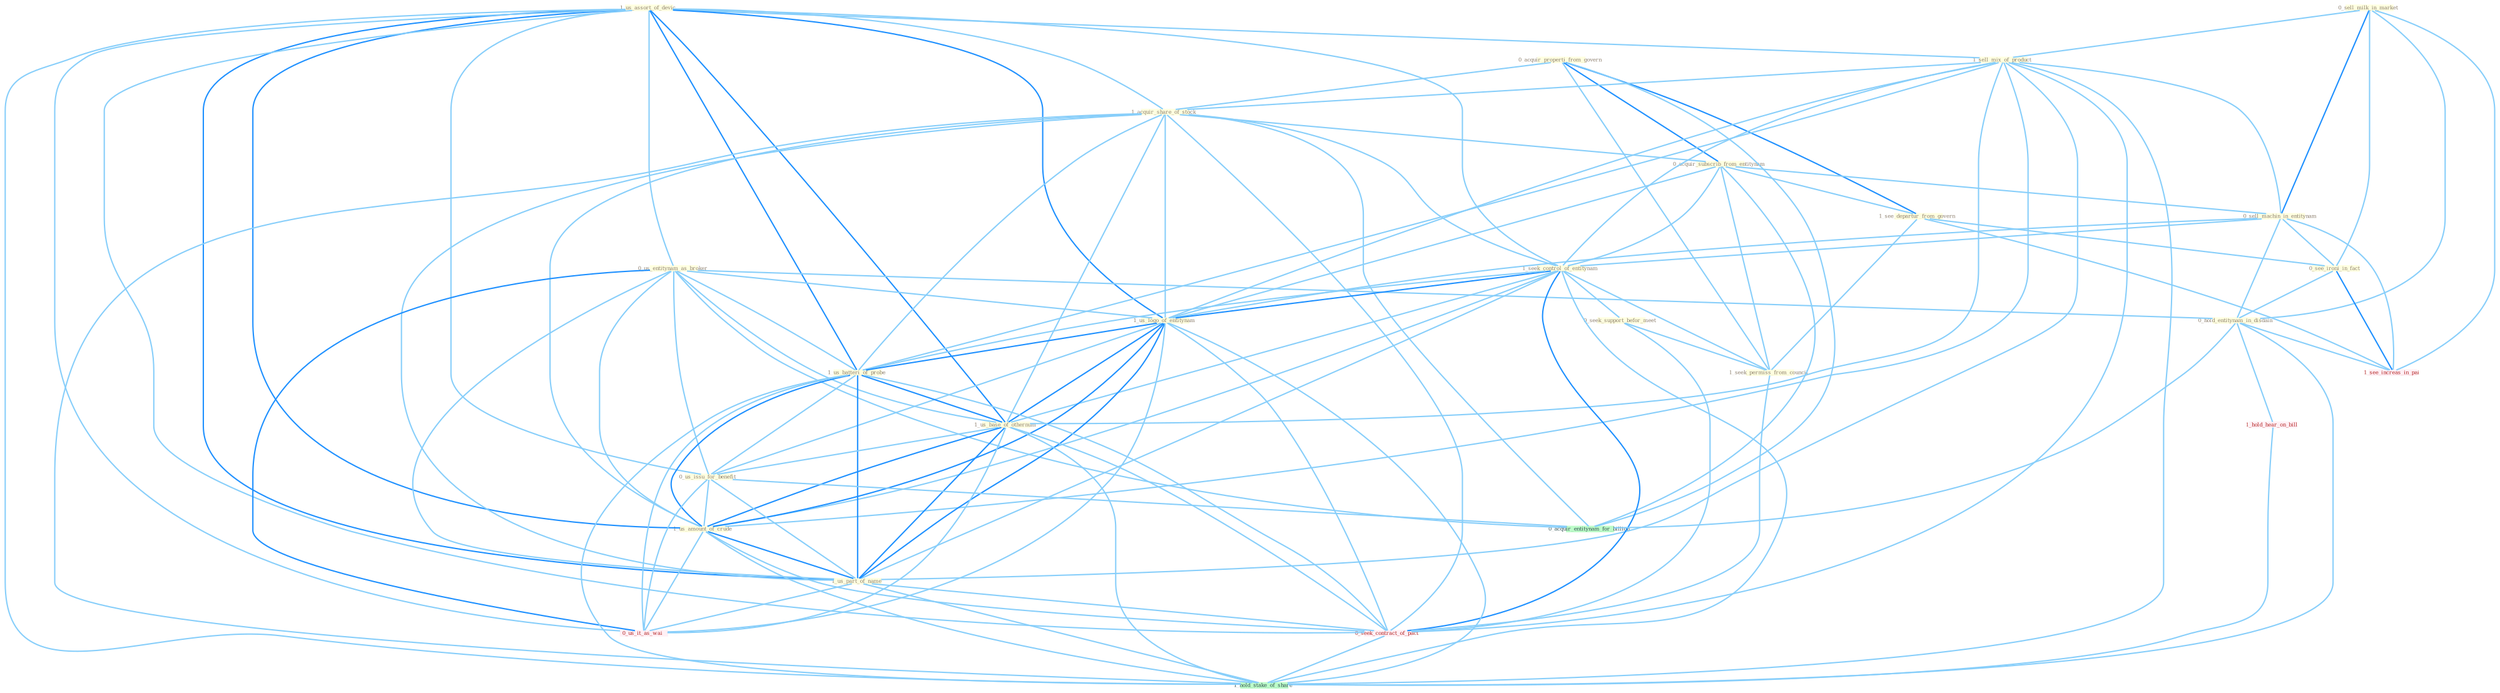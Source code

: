 Graph G{ 
    node
    [shape=polygon,style=filled,width=.5,height=.06,color="#BDFCC9",fixedsize=true,fontsize=4,
    fontcolor="#2f4f4f"];
    {node
    [color="#ffffe0", fontcolor="#8b7d6b"] "1_us_assort_of_devic " "0_acquir_properti_from_govern " "0_sell_milk_in_market " "1_sell_mix_of_product " "1_acquir_share_of_stock " "0_acquir_subscrib_from_entitynam " "1_see_departur_from_govern " "0_sell_machin_in_entitynam " "0_us_entitynam_as_broker " "0_see_ironi_in_fact " "1_seek_control_of_entitynam " "0_seek_support_befor_meet " "1_seek_permiss_from_council " "1_us_logo_of_entitynam " "1_us_batteri_of_probe " "1_us_base_of_othernum " "0_us_issu_for_benefit " "1_us_amount_of_crude " "0_hold_entitynam_in_disdain " "1_us_part_of_name "}
{node [color="#fff0f5", fontcolor="#b22222"] "0_seek_contract_of_pact " "0_us_it_as_wai " "1_see_increas_in_pai " "1_hold_hear_on_bill "}
edge [color="#B0E2FF"];

	"1_us_assort_of_devic " -- "1_sell_mix_of_product " [w="1", color="#87cefa" ];
	"1_us_assort_of_devic " -- "1_acquir_share_of_stock " [w="1", color="#87cefa" ];
	"1_us_assort_of_devic " -- "0_us_entitynam_as_broker " [w="1", color="#87cefa" ];
	"1_us_assort_of_devic " -- "1_seek_control_of_entitynam " [w="1", color="#87cefa" ];
	"1_us_assort_of_devic " -- "1_us_logo_of_entitynam " [w="2", color="#1e90ff" , len=0.8];
	"1_us_assort_of_devic " -- "1_us_batteri_of_probe " [w="2", color="#1e90ff" , len=0.8];
	"1_us_assort_of_devic " -- "1_us_base_of_othernum " [w="2", color="#1e90ff" , len=0.8];
	"1_us_assort_of_devic " -- "0_us_issu_for_benefit " [w="1", color="#87cefa" ];
	"1_us_assort_of_devic " -- "1_us_amount_of_crude " [w="2", color="#1e90ff" , len=0.8];
	"1_us_assort_of_devic " -- "1_us_part_of_name " [w="2", color="#1e90ff" , len=0.8];
	"1_us_assort_of_devic " -- "0_seek_contract_of_pact " [w="1", color="#87cefa" ];
	"1_us_assort_of_devic " -- "0_us_it_as_wai " [w="1", color="#87cefa" ];
	"1_us_assort_of_devic " -- "1_hold_stake_of_share " [w="1", color="#87cefa" ];
	"0_acquir_properti_from_govern " -- "1_acquir_share_of_stock " [w="1", color="#87cefa" ];
	"0_acquir_properti_from_govern " -- "0_acquir_subscrib_from_entitynam " [w="2", color="#1e90ff" , len=0.8];
	"0_acquir_properti_from_govern " -- "1_see_departur_from_govern " [w="2", color="#1e90ff" , len=0.8];
	"0_acquir_properti_from_govern " -- "1_seek_permiss_from_council " [w="1", color="#87cefa" ];
	"0_acquir_properti_from_govern " -- "0_acquir_entitynam_for_billion " [w="1", color="#87cefa" ];
	"0_sell_milk_in_market " -- "1_sell_mix_of_product " [w="1", color="#87cefa" ];
	"0_sell_milk_in_market " -- "0_sell_machin_in_entitynam " [w="2", color="#1e90ff" , len=0.8];
	"0_sell_milk_in_market " -- "0_see_ironi_in_fact " [w="1", color="#87cefa" ];
	"0_sell_milk_in_market " -- "0_hold_entitynam_in_disdain " [w="1", color="#87cefa" ];
	"0_sell_milk_in_market " -- "1_see_increas_in_pai " [w="1", color="#87cefa" ];
	"1_sell_mix_of_product " -- "1_acquir_share_of_stock " [w="1", color="#87cefa" ];
	"1_sell_mix_of_product " -- "0_sell_machin_in_entitynam " [w="1", color="#87cefa" ];
	"1_sell_mix_of_product " -- "1_seek_control_of_entitynam " [w="1", color="#87cefa" ];
	"1_sell_mix_of_product " -- "1_us_logo_of_entitynam " [w="1", color="#87cefa" ];
	"1_sell_mix_of_product " -- "1_us_batteri_of_probe " [w="1", color="#87cefa" ];
	"1_sell_mix_of_product " -- "1_us_base_of_othernum " [w="1", color="#87cefa" ];
	"1_sell_mix_of_product " -- "1_us_amount_of_crude " [w="1", color="#87cefa" ];
	"1_sell_mix_of_product " -- "1_us_part_of_name " [w="1", color="#87cefa" ];
	"1_sell_mix_of_product " -- "0_seek_contract_of_pact " [w="1", color="#87cefa" ];
	"1_sell_mix_of_product " -- "1_hold_stake_of_share " [w="1", color="#87cefa" ];
	"1_acquir_share_of_stock " -- "0_acquir_subscrib_from_entitynam " [w="1", color="#87cefa" ];
	"1_acquir_share_of_stock " -- "1_seek_control_of_entitynam " [w="1", color="#87cefa" ];
	"1_acquir_share_of_stock " -- "1_us_logo_of_entitynam " [w="1", color="#87cefa" ];
	"1_acquir_share_of_stock " -- "1_us_batteri_of_probe " [w="1", color="#87cefa" ];
	"1_acquir_share_of_stock " -- "1_us_base_of_othernum " [w="1", color="#87cefa" ];
	"1_acquir_share_of_stock " -- "1_us_amount_of_crude " [w="1", color="#87cefa" ];
	"1_acquir_share_of_stock " -- "1_us_part_of_name " [w="1", color="#87cefa" ];
	"1_acquir_share_of_stock " -- "0_seek_contract_of_pact " [w="1", color="#87cefa" ];
	"1_acquir_share_of_stock " -- "0_acquir_entitynam_for_billion " [w="1", color="#87cefa" ];
	"1_acquir_share_of_stock " -- "1_hold_stake_of_share " [w="1", color="#87cefa" ];
	"0_acquir_subscrib_from_entitynam " -- "1_see_departur_from_govern " [w="1", color="#87cefa" ];
	"0_acquir_subscrib_from_entitynam " -- "0_sell_machin_in_entitynam " [w="1", color="#87cefa" ];
	"0_acquir_subscrib_from_entitynam " -- "1_seek_control_of_entitynam " [w="1", color="#87cefa" ];
	"0_acquir_subscrib_from_entitynam " -- "1_seek_permiss_from_council " [w="1", color="#87cefa" ];
	"0_acquir_subscrib_from_entitynam " -- "1_us_logo_of_entitynam " [w="1", color="#87cefa" ];
	"0_acquir_subscrib_from_entitynam " -- "0_acquir_entitynam_for_billion " [w="1", color="#87cefa" ];
	"1_see_departur_from_govern " -- "0_see_ironi_in_fact " [w="1", color="#87cefa" ];
	"1_see_departur_from_govern " -- "1_seek_permiss_from_council " [w="1", color="#87cefa" ];
	"1_see_departur_from_govern " -- "1_see_increas_in_pai " [w="1", color="#87cefa" ];
	"0_sell_machin_in_entitynam " -- "0_see_ironi_in_fact " [w="1", color="#87cefa" ];
	"0_sell_machin_in_entitynam " -- "1_seek_control_of_entitynam " [w="1", color="#87cefa" ];
	"0_sell_machin_in_entitynam " -- "1_us_logo_of_entitynam " [w="1", color="#87cefa" ];
	"0_sell_machin_in_entitynam " -- "0_hold_entitynam_in_disdain " [w="1", color="#87cefa" ];
	"0_sell_machin_in_entitynam " -- "1_see_increas_in_pai " [w="1", color="#87cefa" ];
	"0_us_entitynam_as_broker " -- "1_us_logo_of_entitynam " [w="1", color="#87cefa" ];
	"0_us_entitynam_as_broker " -- "1_us_batteri_of_probe " [w="1", color="#87cefa" ];
	"0_us_entitynam_as_broker " -- "1_us_base_of_othernum " [w="1", color="#87cefa" ];
	"0_us_entitynam_as_broker " -- "0_us_issu_for_benefit " [w="1", color="#87cefa" ];
	"0_us_entitynam_as_broker " -- "1_us_amount_of_crude " [w="1", color="#87cefa" ];
	"0_us_entitynam_as_broker " -- "0_hold_entitynam_in_disdain " [w="1", color="#87cefa" ];
	"0_us_entitynam_as_broker " -- "1_us_part_of_name " [w="1", color="#87cefa" ];
	"0_us_entitynam_as_broker " -- "0_us_it_as_wai " [w="2", color="#1e90ff" , len=0.8];
	"0_us_entitynam_as_broker " -- "0_acquir_entitynam_for_billion " [w="1", color="#87cefa" ];
	"0_see_ironi_in_fact " -- "0_hold_entitynam_in_disdain " [w="1", color="#87cefa" ];
	"0_see_ironi_in_fact " -- "1_see_increas_in_pai " [w="2", color="#1e90ff" , len=0.8];
	"1_seek_control_of_entitynam " -- "0_seek_support_befor_meet " [w="1", color="#87cefa" ];
	"1_seek_control_of_entitynam " -- "1_seek_permiss_from_council " [w="1", color="#87cefa" ];
	"1_seek_control_of_entitynam " -- "1_us_logo_of_entitynam " [w="2", color="#1e90ff" , len=0.8];
	"1_seek_control_of_entitynam " -- "1_us_batteri_of_probe " [w="1", color="#87cefa" ];
	"1_seek_control_of_entitynam " -- "1_us_base_of_othernum " [w="1", color="#87cefa" ];
	"1_seek_control_of_entitynam " -- "1_us_amount_of_crude " [w="1", color="#87cefa" ];
	"1_seek_control_of_entitynam " -- "1_us_part_of_name " [w="1", color="#87cefa" ];
	"1_seek_control_of_entitynam " -- "0_seek_contract_of_pact " [w="2", color="#1e90ff" , len=0.8];
	"1_seek_control_of_entitynam " -- "1_hold_stake_of_share " [w="1", color="#87cefa" ];
	"0_seek_support_befor_meet " -- "1_seek_permiss_from_council " [w="1", color="#87cefa" ];
	"0_seek_support_befor_meet " -- "0_seek_contract_of_pact " [w="1", color="#87cefa" ];
	"1_seek_permiss_from_council " -- "0_seek_contract_of_pact " [w="1", color="#87cefa" ];
	"1_us_logo_of_entitynam " -- "1_us_batteri_of_probe " [w="2", color="#1e90ff" , len=0.8];
	"1_us_logo_of_entitynam " -- "1_us_base_of_othernum " [w="2", color="#1e90ff" , len=0.8];
	"1_us_logo_of_entitynam " -- "0_us_issu_for_benefit " [w="1", color="#87cefa" ];
	"1_us_logo_of_entitynam " -- "1_us_amount_of_crude " [w="2", color="#1e90ff" , len=0.8];
	"1_us_logo_of_entitynam " -- "1_us_part_of_name " [w="2", color="#1e90ff" , len=0.8];
	"1_us_logo_of_entitynam " -- "0_seek_contract_of_pact " [w="1", color="#87cefa" ];
	"1_us_logo_of_entitynam " -- "0_us_it_as_wai " [w="1", color="#87cefa" ];
	"1_us_logo_of_entitynam " -- "1_hold_stake_of_share " [w="1", color="#87cefa" ];
	"1_us_batteri_of_probe " -- "1_us_base_of_othernum " [w="2", color="#1e90ff" , len=0.8];
	"1_us_batteri_of_probe " -- "0_us_issu_for_benefit " [w="1", color="#87cefa" ];
	"1_us_batteri_of_probe " -- "1_us_amount_of_crude " [w="2", color="#1e90ff" , len=0.8];
	"1_us_batteri_of_probe " -- "1_us_part_of_name " [w="2", color="#1e90ff" , len=0.8];
	"1_us_batteri_of_probe " -- "0_seek_contract_of_pact " [w="1", color="#87cefa" ];
	"1_us_batteri_of_probe " -- "0_us_it_as_wai " [w="1", color="#87cefa" ];
	"1_us_batteri_of_probe " -- "1_hold_stake_of_share " [w="1", color="#87cefa" ];
	"1_us_base_of_othernum " -- "0_us_issu_for_benefit " [w="1", color="#87cefa" ];
	"1_us_base_of_othernum " -- "1_us_amount_of_crude " [w="2", color="#1e90ff" , len=0.8];
	"1_us_base_of_othernum " -- "1_us_part_of_name " [w="2", color="#1e90ff" , len=0.8];
	"1_us_base_of_othernum " -- "0_seek_contract_of_pact " [w="1", color="#87cefa" ];
	"1_us_base_of_othernum " -- "0_us_it_as_wai " [w="1", color="#87cefa" ];
	"1_us_base_of_othernum " -- "1_hold_stake_of_share " [w="1", color="#87cefa" ];
	"0_us_issu_for_benefit " -- "1_us_amount_of_crude " [w="1", color="#87cefa" ];
	"0_us_issu_for_benefit " -- "1_us_part_of_name " [w="1", color="#87cefa" ];
	"0_us_issu_for_benefit " -- "0_us_it_as_wai " [w="1", color="#87cefa" ];
	"0_us_issu_for_benefit " -- "0_acquir_entitynam_for_billion " [w="1", color="#87cefa" ];
	"1_us_amount_of_crude " -- "1_us_part_of_name " [w="2", color="#1e90ff" , len=0.8];
	"1_us_amount_of_crude " -- "0_seek_contract_of_pact " [w="1", color="#87cefa" ];
	"1_us_amount_of_crude " -- "0_us_it_as_wai " [w="1", color="#87cefa" ];
	"1_us_amount_of_crude " -- "1_hold_stake_of_share " [w="1", color="#87cefa" ];
	"0_hold_entitynam_in_disdain " -- "0_acquir_entitynam_for_billion " [w="1", color="#87cefa" ];
	"0_hold_entitynam_in_disdain " -- "1_see_increas_in_pai " [w="1", color="#87cefa" ];
	"0_hold_entitynam_in_disdain " -- "1_hold_hear_on_bill " [w="1", color="#87cefa" ];
	"0_hold_entitynam_in_disdain " -- "1_hold_stake_of_share " [w="1", color="#87cefa" ];
	"1_us_part_of_name " -- "0_seek_contract_of_pact " [w="1", color="#87cefa" ];
	"1_us_part_of_name " -- "0_us_it_as_wai " [w="1", color="#87cefa" ];
	"1_us_part_of_name " -- "1_hold_stake_of_share " [w="1", color="#87cefa" ];
	"0_seek_contract_of_pact " -- "1_hold_stake_of_share " [w="1", color="#87cefa" ];
	"1_hold_hear_on_bill " -- "1_hold_stake_of_share " [w="1", color="#87cefa" ];
}